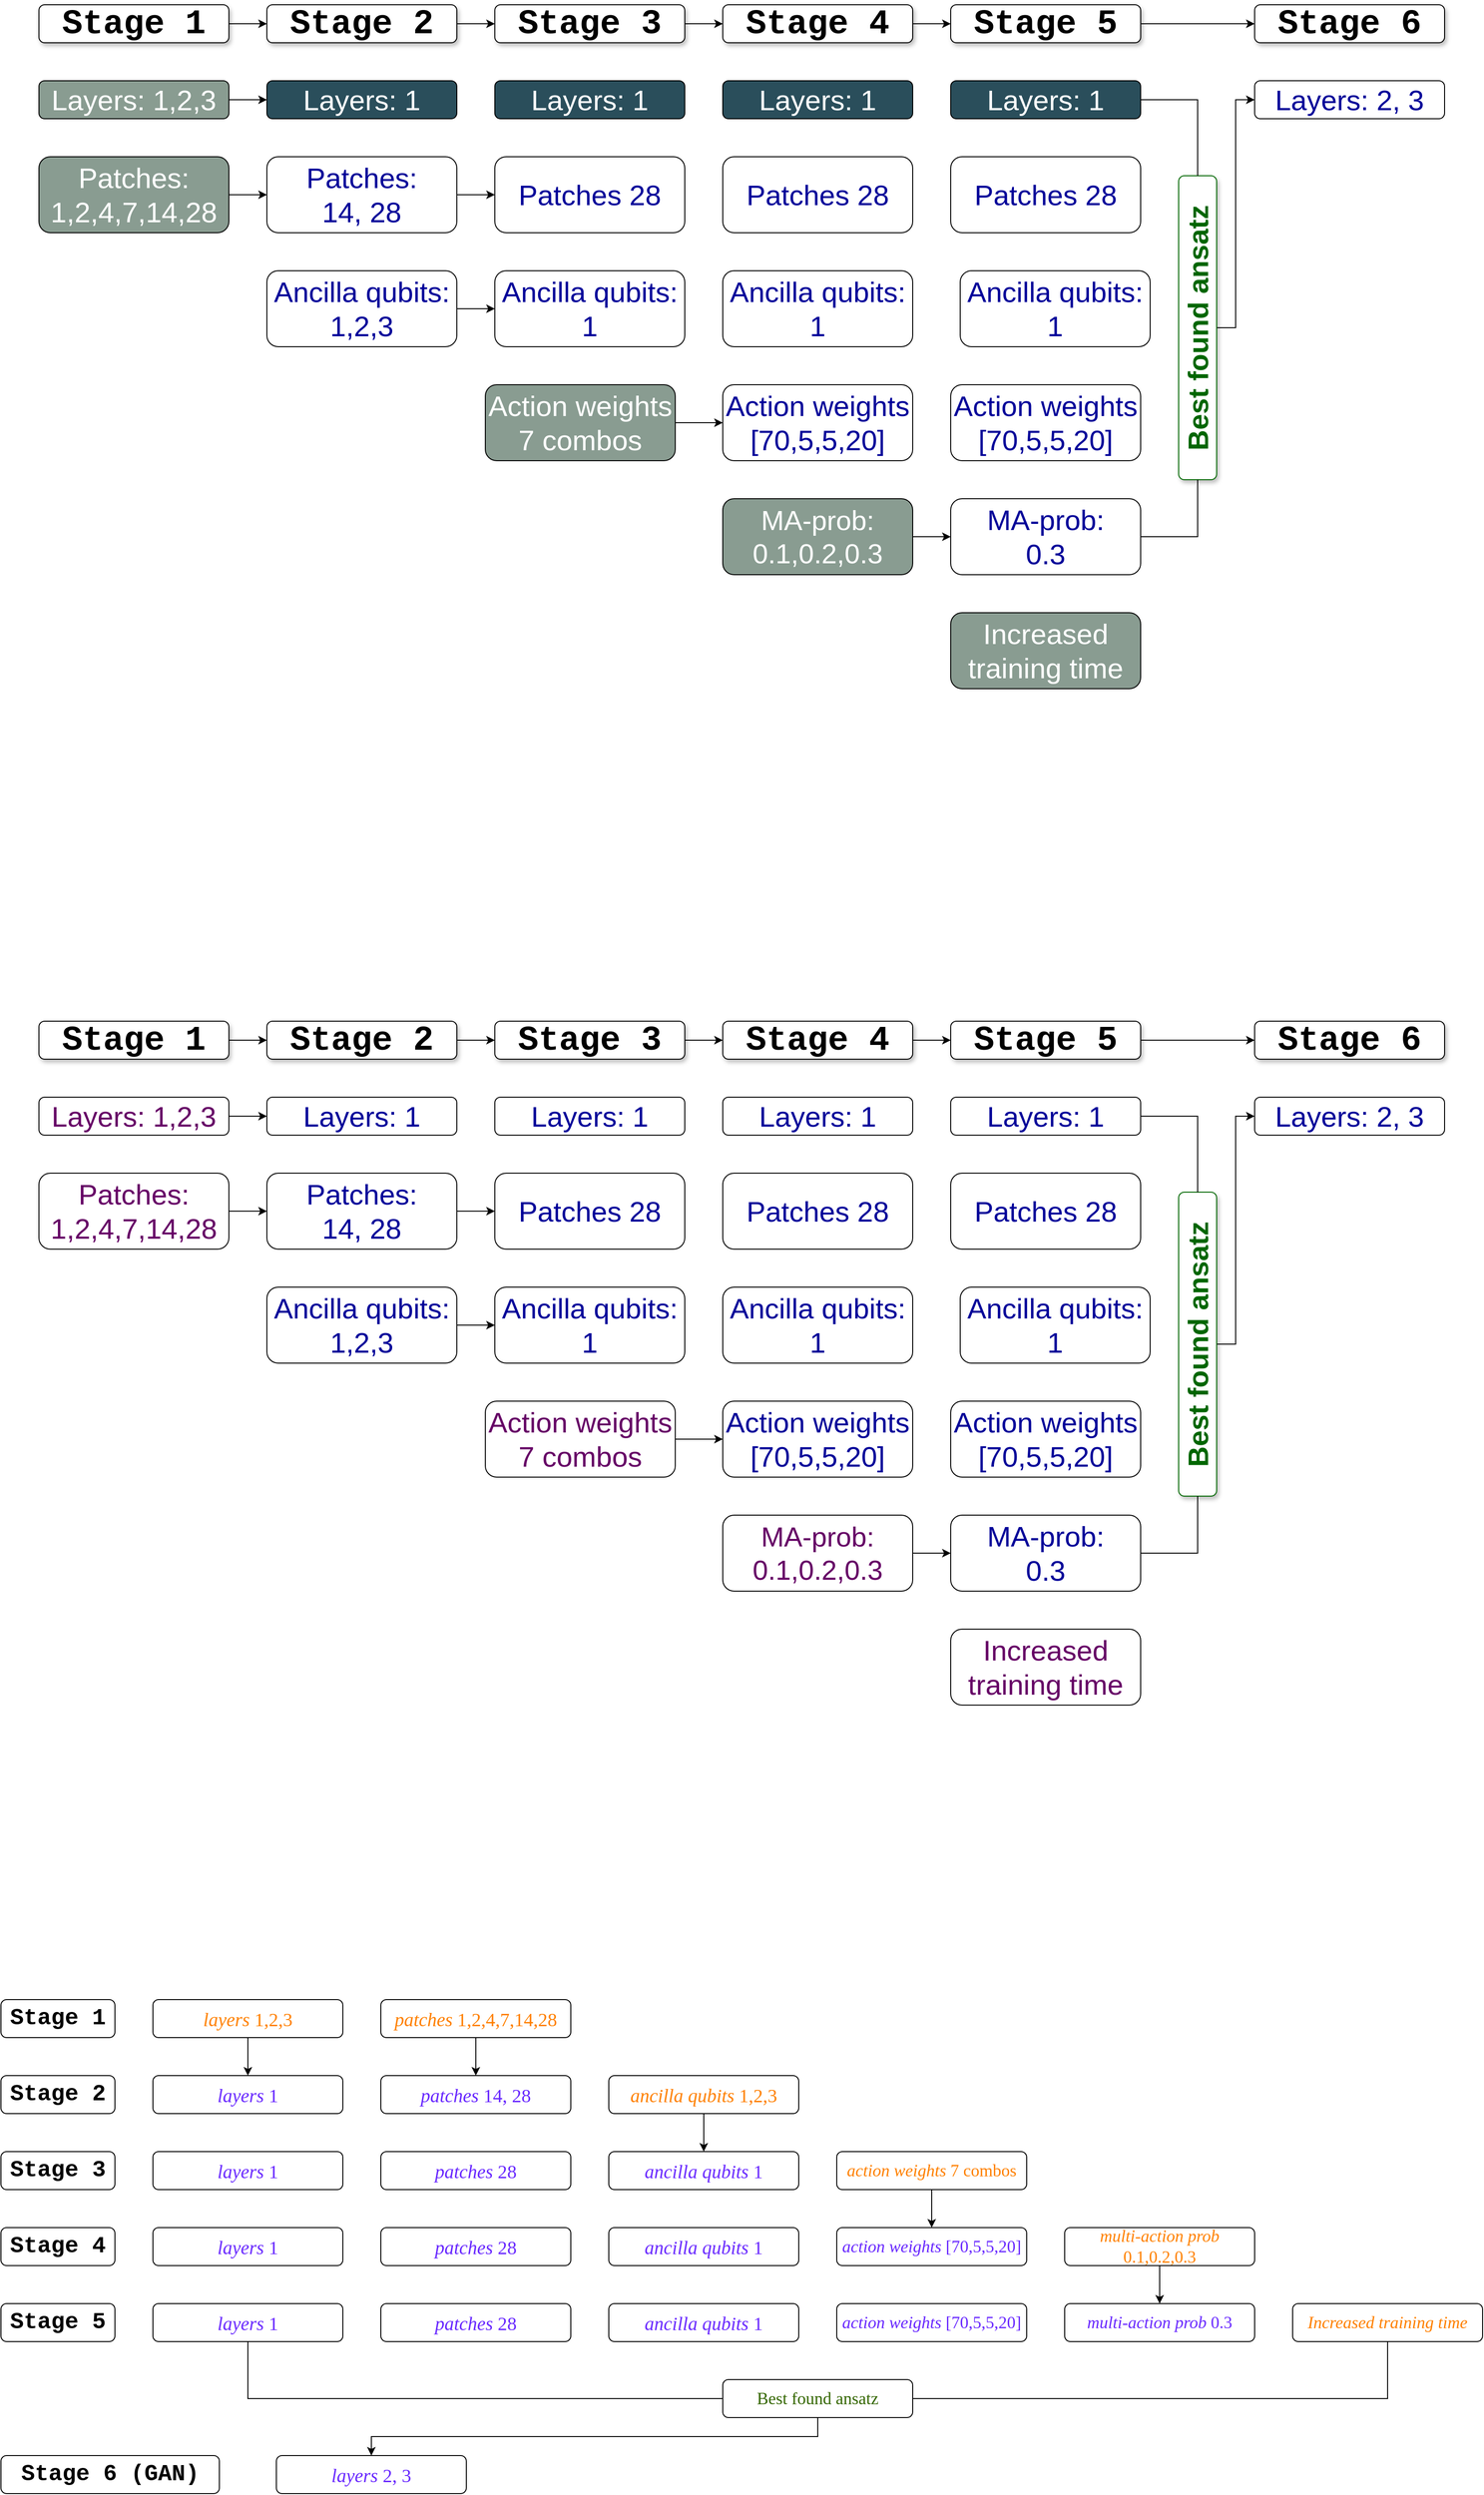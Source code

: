 <mxfile version="24.4.6" type="github">
  <diagram id="C5RBs43oDa-KdzZeNtuy" name="Page-1">
    <mxGraphModel dx="1837" dy="945" grid="1" gridSize="10" guides="1" tooltips="1" connect="1" arrows="1" fold="1" page="1" pageScale="1" pageWidth="827" pageHeight="1169" math="0" shadow="0">
      <root>
        <mxCell id="WIyWlLk6GJQsqaUBKTNV-0" />
        <mxCell id="WIyWlLk6GJQsqaUBKTNV-1" parent="WIyWlLk6GJQsqaUBKTNV-0" />
        <mxCell id="kYZKPBc_Z_518Uw8DQaM-0" style="edgeStyle=orthogonalEdgeStyle;rounded=0;orthogonalLoop=1;jettySize=auto;html=1;exitX=1;exitY=0.5;exitDx=0;exitDy=0;entryX=0;entryY=0.5;entryDx=0;entryDy=0;" edge="1" parent="WIyWlLk6GJQsqaUBKTNV-1" source="HijYN62Fm5v3ZXcLR0Zq-0" target="HijYN62Fm5v3ZXcLR0Zq-121">
          <mxGeometry relative="1" as="geometry" />
        </mxCell>
        <mxCell id="HijYN62Fm5v3ZXcLR0Zq-0" value="&lt;font face=&quot;Courier New&quot; style=&quot;font-size: 36px;&quot;&gt;&lt;b&gt;Stage 1&lt;/b&gt;&lt;/font&gt;" style="rounded=1;whiteSpace=wrap;html=1;shadow=1;strokeColor=default;" parent="WIyWlLk6GJQsqaUBKTNV-1" vertex="1">
          <mxGeometry x="50" y="1120" width="200" height="40" as="geometry" />
        </mxCell>
        <mxCell id="HijYN62Fm5v3ZXcLR0Zq-35" style="edgeStyle=orthogonalEdgeStyle;rounded=0;orthogonalLoop=1;jettySize=auto;html=1;entryX=0;entryY=0.5;entryDx=0;entryDy=0;" parent="WIyWlLk6GJQsqaUBKTNV-1" source="HijYN62Fm5v3ZXcLR0Zq-2" target="HijYN62Fm5v3ZXcLR0Zq-9" edge="1">
          <mxGeometry relative="1" as="geometry" />
        </mxCell>
        <mxCell id="HijYN62Fm5v3ZXcLR0Zq-2" value="&lt;font face=&quot;Helvetica&quot; color=&quot;#660066&quot; style=&quot;font-size: 30px;&quot;&gt;Layers: 1,2,3&lt;/font&gt;" style="rounded=1;whiteSpace=wrap;html=1;strokeColor=#000000;fillColor=none;shadow=0;" parent="WIyWlLk6GJQsqaUBKTNV-1" vertex="1">
          <mxGeometry x="50" y="1200" width="200" height="40" as="geometry" />
        </mxCell>
        <mxCell id="HijYN62Fm5v3ZXcLR0Zq-36" style="edgeStyle=orthogonalEdgeStyle;rounded=0;orthogonalLoop=1;jettySize=auto;html=1;entryX=0;entryY=0.5;entryDx=0;entryDy=0;" parent="WIyWlLk6GJQsqaUBKTNV-1" source="HijYN62Fm5v3ZXcLR0Zq-7" target="HijYN62Fm5v3ZXcLR0Zq-10" edge="1">
          <mxGeometry relative="1" as="geometry" />
        </mxCell>
        <mxCell id="HijYN62Fm5v3ZXcLR0Zq-7" value="&lt;font face=&quot;Helvetica&quot; color=&quot;#660066&quot; style=&quot;font-size: 30px;&quot;&gt;Patches: 1,2,4,7,14,28&lt;/font&gt;" style="rounded=1;whiteSpace=wrap;html=1;strokeColor=#000000;fillColor=none;shadow=0;" parent="WIyWlLk6GJQsqaUBKTNV-1" vertex="1">
          <mxGeometry x="50" y="1280" width="200" height="80" as="geometry" />
        </mxCell>
        <mxCell id="HijYN62Fm5v3ZXcLR0Zq-9" value="&lt;font face=&quot;Helvetica&quot; color=&quot;#000099&quot; style=&quot;font-size: 30px;&quot;&gt;Layers: 1&lt;/font&gt;" style="rounded=1;whiteSpace=wrap;html=1;strokeColor=#000000;fillColor=none;shadow=0;" parent="WIyWlLk6GJQsqaUBKTNV-1" vertex="1">
          <mxGeometry x="290" y="1200" width="200" height="40" as="geometry" />
        </mxCell>
        <mxCell id="HijYN62Fm5v3ZXcLR0Zq-131" style="edgeStyle=orthogonalEdgeStyle;rounded=0;orthogonalLoop=1;jettySize=auto;html=1;entryX=0;entryY=0.5;entryDx=0;entryDy=0;" parent="WIyWlLk6GJQsqaUBKTNV-1" source="HijYN62Fm5v3ZXcLR0Zq-10" target="HijYN62Fm5v3ZXcLR0Zq-128" edge="1">
          <mxGeometry relative="1" as="geometry" />
        </mxCell>
        <mxCell id="HijYN62Fm5v3ZXcLR0Zq-10" value="&lt;font face=&quot;Helvetica&quot; color=&quot;#000099&quot; style=&quot;font-size: 30px;&quot;&gt;Patches:&lt;br&gt;14, 28&lt;/font&gt;" style="rounded=1;whiteSpace=wrap;html=1;strokeColor=#000000;fillColor=none;shadow=0;" parent="WIyWlLk6GJQsqaUBKTNV-1" vertex="1">
          <mxGeometry x="290" y="1280" width="200" height="80" as="geometry" />
        </mxCell>
        <mxCell id="HijYN62Fm5v3ZXcLR0Zq-13" value="&lt;span style=&quot;color: rgb(0, 0, 153); font-size: 30px;&quot;&gt;Layers: 1&lt;/span&gt;" style="rounded=1;whiteSpace=wrap;html=1;strokeColor=#000000;fillColor=none;shadow=0;" parent="WIyWlLk6GJQsqaUBKTNV-1" vertex="1">
          <mxGeometry x="530" y="1200" width="200" height="40" as="geometry" />
        </mxCell>
        <mxCell id="HijYN62Fm5v3ZXcLR0Zq-132" value="" style="edgeStyle=orthogonalEdgeStyle;rounded=0;orthogonalLoop=1;jettySize=auto;html=1;" parent="WIyWlLk6GJQsqaUBKTNV-1" source="HijYN62Fm5v3ZXcLR0Zq-23" target="HijYN62Fm5v3ZXcLR0Zq-25" edge="1">
          <mxGeometry relative="1" as="geometry" />
        </mxCell>
        <mxCell id="HijYN62Fm5v3ZXcLR0Zq-23" value="&lt;font face=&quot;Helvetica&quot; color=&quot;#000099&quot; style=&quot;font-size: 30px;&quot;&gt;Ancilla&amp;nbsp;qubits: 1,2,3&lt;/font&gt;" style="rounded=1;whiteSpace=wrap;html=1;strokeColor=#000000;fillColor=none;shadow=0;" parent="WIyWlLk6GJQsqaUBKTNV-1" vertex="1">
          <mxGeometry x="290" y="1400" width="200" height="80" as="geometry" />
        </mxCell>
        <mxCell id="HijYN62Fm5v3ZXcLR0Zq-25" value="&lt;span style=&quot;color: rgb(0, 0, 153); font-size: 30px;&quot;&gt;Ancilla&lt;/span&gt;&lt;span style=&quot;color: rgb(0, 0, 153); font-size: 30px;&quot;&gt;&amp;nbsp;&lt;/span&gt;&lt;span style=&quot;color: rgb(0, 0, 153); font-size: 30px;&quot;&gt;qubits:&lt;br&gt;&lt;/span&gt;&lt;span style=&quot;color: rgb(0, 0, 153); font-size: 30px;&quot;&gt;1&lt;/span&gt;" style="rounded=1;whiteSpace=wrap;html=1;strokeColor=#000000;fillColor=none;shadow=0;" parent="WIyWlLk6GJQsqaUBKTNV-1" vertex="1">
          <mxGeometry x="530" y="1400" width="200" height="80" as="geometry" />
        </mxCell>
        <mxCell id="HijYN62Fm5v3ZXcLR0Zq-39" style="edgeStyle=orthogonalEdgeStyle;rounded=0;orthogonalLoop=1;jettySize=auto;html=1;exitX=1;exitY=0.5;exitDx=0;exitDy=0;entryX=0;entryY=0.5;entryDx=0;entryDy=0;" parent="WIyWlLk6GJQsqaUBKTNV-1" source="HijYN62Fm5v3ZXcLR0Zq-28" target="HijYN62Fm5v3ZXcLR0Zq-29" edge="1">
          <mxGeometry relative="1" as="geometry" />
        </mxCell>
        <mxCell id="HijYN62Fm5v3ZXcLR0Zq-28" value="&lt;font color=&quot;#660066&quot; style=&quot;font-size: 30px;&quot;&gt;Action weights 7 combos&lt;/font&gt;" style="rounded=1;whiteSpace=wrap;html=1;strokeColor=#000000;fillColor=none;shadow=0;" parent="WIyWlLk6GJQsqaUBKTNV-1" vertex="1">
          <mxGeometry x="520" y="1520" width="200" height="80" as="geometry" />
        </mxCell>
        <mxCell id="HijYN62Fm5v3ZXcLR0Zq-29" value="&lt;font color=&quot;#000099&quot; style=&quot;font-size: 30px;&quot;&gt;Action weights [70,5,5,20&lt;span style=&quot;background-color: initial;&quot;&gt;]&lt;/span&gt;&lt;/font&gt;" style="rounded=1;whiteSpace=wrap;html=1;strokeColor=#000000;fillColor=none;shadow=0;" parent="WIyWlLk6GJQsqaUBKTNV-1" vertex="1">
          <mxGeometry x="770" y="1520" width="200" height="80" as="geometry" />
        </mxCell>
        <mxCell id="HijYN62Fm5v3ZXcLR0Zq-137" style="edgeStyle=orthogonalEdgeStyle;rounded=0;orthogonalLoop=1;jettySize=auto;html=1;entryX=0;entryY=0.5;entryDx=0;entryDy=0;" parent="WIyWlLk6GJQsqaUBKTNV-1" source="HijYN62Fm5v3ZXcLR0Zq-31" target="HijYN62Fm5v3ZXcLR0Zq-33" edge="1">
          <mxGeometry relative="1" as="geometry" />
        </mxCell>
        <mxCell id="HijYN62Fm5v3ZXcLR0Zq-31" value="&lt;font face=&quot;Helvetica&quot; color=&quot;#660066&quot; style=&quot;font-size: 29px;&quot;&gt;MA-prob:&lt;/font&gt;&lt;div&gt;&lt;font color=&quot;#660066&quot; style=&quot;font-size: 29px;&quot;&gt;0.1,0.2,0.3&lt;/font&gt;&lt;/div&gt;" style="rounded=1;whiteSpace=wrap;html=1;strokeColor=#000000;fillColor=none;shadow=0;" parent="WIyWlLk6GJQsqaUBKTNV-1" vertex="1">
          <mxGeometry x="770" y="1640" width="200" height="80" as="geometry" />
        </mxCell>
        <mxCell id="HijYN62Fm5v3ZXcLR0Zq-33" value="&lt;font color=&quot;#000099&quot;&gt;&lt;span style=&quot;font-size: 30px;&quot;&gt;MA-prob:&lt;br&gt;0.3&lt;/span&gt;&lt;/font&gt;" style="rounded=1;whiteSpace=wrap;html=1;strokeColor=#000000;fillColor=none;shadow=0;" parent="WIyWlLk6GJQsqaUBKTNV-1" vertex="1">
          <mxGeometry x="1010" y="1640" width="200" height="80" as="geometry" />
        </mxCell>
        <mxCell id="HijYN62Fm5v3ZXcLR0Zq-34" value="&lt;font face=&quot;Helvetica&quot; color=&quot;#660066&quot; style=&quot;font-size: 30px;&quot;&gt;Increased training time&lt;/font&gt;" style="rounded=1;whiteSpace=wrap;html=1;strokeColor=#000000;fillColor=none;shadow=0;" parent="WIyWlLk6GJQsqaUBKTNV-1" vertex="1">
          <mxGeometry x="1010" y="1760" width="200" height="80" as="geometry" />
        </mxCell>
        <mxCell id="HijYN62Fm5v3ZXcLR0Zq-47" style="edgeStyle=orthogonalEdgeStyle;rounded=0;orthogonalLoop=1;jettySize=auto;html=1;entryX=0;entryY=0.5;entryDx=0;entryDy=0;" parent="WIyWlLk6GJQsqaUBKTNV-1" source="HijYN62Fm5v3ZXcLR0Zq-42" target="HijYN62Fm5v3ZXcLR0Zq-48" edge="1">
          <mxGeometry relative="1" as="geometry">
            <mxPoint x="1350" y="1310" as="targetPoint" />
          </mxGeometry>
        </mxCell>
        <mxCell id="HijYN62Fm5v3ZXcLR0Zq-42" value="&lt;font face=&quot;Helvetica&quot; color=&quot;#006600&quot; style=&quot;font-size: 30px;&quot;&gt;&lt;b style=&quot;&quot;&gt;Best found ansatz&lt;/b&gt;&lt;/font&gt;" style="rounded=1;whiteSpace=wrap;html=1;rotation=-90;shadow=1;strokeColor=#006600;" parent="WIyWlLk6GJQsqaUBKTNV-1" vertex="1">
          <mxGeometry x="1110" y="1440" width="320" height="40" as="geometry" />
        </mxCell>
        <mxCell id="HijYN62Fm5v3ZXcLR0Zq-45" value="" style="endArrow=none;html=1;rounded=0;exitX=1;exitY=0.5;exitDx=0;exitDy=0;entryX=1;entryY=0.5;entryDx=0;entryDy=0;" parent="WIyWlLk6GJQsqaUBKTNV-1" target="HijYN62Fm5v3ZXcLR0Zq-42" edge="1">
          <mxGeometry width="50" height="50" relative="1" as="geometry">
            <mxPoint x="1210" y="1220" as="sourcePoint" />
            <mxPoint x="1430" y="1350" as="targetPoint" />
            <Array as="points">
              <mxPoint x="1270" y="1220" />
            </Array>
          </mxGeometry>
        </mxCell>
        <mxCell id="HijYN62Fm5v3ZXcLR0Zq-46" value="" style="endArrow=none;html=1;rounded=0;exitX=1;exitY=0.5;exitDx=0;exitDy=0;entryX=0;entryY=0.5;entryDx=0;entryDy=0;" parent="WIyWlLk6GJQsqaUBKTNV-1" source="HijYN62Fm5v3ZXcLR0Zq-33" target="HijYN62Fm5v3ZXcLR0Zq-42" edge="1">
          <mxGeometry width="50" height="50" relative="1" as="geometry">
            <mxPoint x="1380" y="1440" as="sourcePoint" />
            <mxPoint x="1430" y="1390" as="targetPoint" />
            <Array as="points">
              <mxPoint x="1270" y="1680" />
            </Array>
          </mxGeometry>
        </mxCell>
        <mxCell id="HijYN62Fm5v3ZXcLR0Zq-48" value="&lt;span style=&quot;color: rgb(0, 0, 153); font-size: 30px;&quot;&gt;Layers: 2, 3&lt;/span&gt;" style="rounded=1;whiteSpace=wrap;html=1;strokeColor=#000000;fillColor=none;" parent="WIyWlLk6GJQsqaUBKTNV-1" vertex="1">
          <mxGeometry x="1330" y="1200" width="200" height="40" as="geometry" />
        </mxCell>
        <mxCell id="HijYN62Fm5v3ZXcLR0Zq-49" value="&lt;font style=&quot;font-size: 24px;&quot; face=&quot;Courier New&quot;&gt;&lt;b&gt;Stage 1&lt;/b&gt;&lt;/font&gt;" style="rounded=1;whiteSpace=wrap;html=1;" parent="WIyWlLk6GJQsqaUBKTNV-1" vertex="1">
          <mxGeometry x="10" y="2150" width="120" height="40" as="geometry" />
        </mxCell>
        <mxCell id="HijYN62Fm5v3ZXcLR0Zq-111" style="edgeStyle=orthogonalEdgeStyle;rounded=0;orthogonalLoop=1;jettySize=auto;html=1;exitX=0.5;exitY=1;exitDx=0;exitDy=0;entryX=0.5;entryY=0;entryDx=0;entryDy=0;" parent="WIyWlLk6GJQsqaUBKTNV-1" source="HijYN62Fm5v3ZXcLR0Zq-52" target="HijYN62Fm5v3ZXcLR0Zq-91" edge="1">
          <mxGeometry relative="1" as="geometry" />
        </mxCell>
        <mxCell id="HijYN62Fm5v3ZXcLR0Zq-52" value="&lt;font face=&quot;Georgia&quot; color=&quot;#ff8000&quot; style=&quot;font-size: 20px;&quot;&gt;&lt;i style=&quot;&quot;&gt;layers&lt;/i&gt; 1,2,3&lt;/font&gt;" style="rounded=1;whiteSpace=wrap;html=1;strokeColor=#000000;fillColor=none;" parent="WIyWlLk6GJQsqaUBKTNV-1" vertex="1">
          <mxGeometry x="170" y="2150" width="200" height="40" as="geometry" />
        </mxCell>
        <mxCell id="HijYN62Fm5v3ZXcLR0Zq-112" style="edgeStyle=orthogonalEdgeStyle;rounded=0;orthogonalLoop=1;jettySize=auto;html=1;exitX=0.5;exitY=1;exitDx=0;exitDy=0;entryX=0.5;entryY=0;entryDx=0;entryDy=0;" parent="WIyWlLk6GJQsqaUBKTNV-1" source="HijYN62Fm5v3ZXcLR0Zq-54" target="HijYN62Fm5v3ZXcLR0Zq-92" edge="1">
          <mxGeometry relative="1" as="geometry" />
        </mxCell>
        <mxCell id="HijYN62Fm5v3ZXcLR0Zq-54" value="&lt;font face=&quot;Georgia&quot; color=&quot;#ff8000&quot;&gt;&lt;span style=&quot;font-size: 20px;&quot;&gt;&lt;i&gt;patches &lt;/i&gt;1,2,4,7,14,28&lt;/span&gt;&lt;/font&gt;" style="rounded=1;whiteSpace=wrap;html=1;strokeColor=#000000;fillColor=none;" parent="WIyWlLk6GJQsqaUBKTNV-1" vertex="1">
          <mxGeometry x="410" y="2150" width="200" height="40" as="geometry" />
        </mxCell>
        <mxCell id="HijYN62Fm5v3ZXcLR0Zq-86" value="&lt;font style=&quot;font-size: 24px;&quot; face=&quot;Courier New&quot;&gt;&lt;b&gt;Stage 2&lt;/b&gt;&lt;/font&gt;" style="rounded=1;whiteSpace=wrap;html=1;" parent="WIyWlLk6GJQsqaUBKTNV-1" vertex="1">
          <mxGeometry x="10" y="2230" width="120" height="40" as="geometry" />
        </mxCell>
        <mxCell id="HijYN62Fm5v3ZXcLR0Zq-87" value="&lt;font style=&quot;font-size: 24px;&quot; face=&quot;Courier New&quot;&gt;&lt;b&gt;Stage 3&lt;/b&gt;&lt;/font&gt;" style="rounded=1;whiteSpace=wrap;html=1;" parent="WIyWlLk6GJQsqaUBKTNV-1" vertex="1">
          <mxGeometry x="10" y="2310" width="120" height="40" as="geometry" />
        </mxCell>
        <mxCell id="HijYN62Fm5v3ZXcLR0Zq-88" value="&lt;font style=&quot;font-size: 24px;&quot; face=&quot;Courier New&quot;&gt;&lt;b&gt;Stage 4&lt;/b&gt;&lt;/font&gt;" style="rounded=1;whiteSpace=wrap;html=1;" parent="WIyWlLk6GJQsqaUBKTNV-1" vertex="1">
          <mxGeometry x="10" y="2390" width="120" height="40" as="geometry" />
        </mxCell>
        <mxCell id="HijYN62Fm5v3ZXcLR0Zq-89" value="&lt;font style=&quot;font-size: 24px;&quot; face=&quot;Courier New&quot;&gt;&lt;b&gt;Stage 5&lt;/b&gt;&lt;/font&gt;" style="rounded=1;whiteSpace=wrap;html=1;" parent="WIyWlLk6GJQsqaUBKTNV-1" vertex="1">
          <mxGeometry x="10" y="2470" width="120" height="40" as="geometry" />
        </mxCell>
        <mxCell id="HijYN62Fm5v3ZXcLR0Zq-91" value="&lt;font color=&quot;#6929ff&quot; face=&quot;Georgia&quot; style=&quot;font-size: 20px;&quot;&gt;&lt;i style=&quot;&quot;&gt;layers&lt;/i&gt; 1&lt;/font&gt;" style="rounded=1;whiteSpace=wrap;html=1;strokeColor=#000000;fillColor=none;" parent="WIyWlLk6GJQsqaUBKTNV-1" vertex="1">
          <mxGeometry x="170" y="2230" width="200" height="40" as="geometry" />
        </mxCell>
        <mxCell id="HijYN62Fm5v3ZXcLR0Zq-92" value="&lt;i style=&quot;color: rgb(105, 41, 255); font-family: Georgia; font-size: 20px;&quot;&gt;patches&lt;/i&gt;&lt;span style=&quot;color: rgb(105, 41, 255); font-family: Georgia; font-size: 20px;&quot;&gt;&amp;nbsp;14, 28&lt;/span&gt;" style="rounded=1;whiteSpace=wrap;html=1;strokeColor=#000000;fillColor=none;" parent="WIyWlLk6GJQsqaUBKTNV-1" vertex="1">
          <mxGeometry x="410" y="2230" width="200" height="40" as="geometry" />
        </mxCell>
        <mxCell id="HijYN62Fm5v3ZXcLR0Zq-113" style="edgeStyle=orthogonalEdgeStyle;rounded=0;orthogonalLoop=1;jettySize=auto;html=1;exitX=0.5;exitY=1;exitDx=0;exitDy=0;entryX=0.5;entryY=0;entryDx=0;entryDy=0;" parent="WIyWlLk6GJQsqaUBKTNV-1" source="HijYN62Fm5v3ZXcLR0Zq-93" target="HijYN62Fm5v3ZXcLR0Zq-96" edge="1">
          <mxGeometry relative="1" as="geometry" />
        </mxCell>
        <mxCell id="HijYN62Fm5v3ZXcLR0Zq-93" value="&lt;font face=&quot;Georgia&quot; color=&quot;#ff8000&quot; style=&quot;font-size: 20px;&quot;&gt;&lt;i style=&quot;&quot;&gt;ancilla&lt;/i&gt;&amp;nbsp;&lt;i&gt;qubits&lt;/i&gt; 1,2,3&lt;/font&gt;" style="rounded=1;whiteSpace=wrap;html=1;strokeColor=#000000;fillColor=none;" parent="WIyWlLk6GJQsqaUBKTNV-1" vertex="1">
          <mxGeometry x="650" y="2230" width="200" height="40" as="geometry" />
        </mxCell>
        <mxCell id="HijYN62Fm5v3ZXcLR0Zq-94" value="&lt;font color=&quot;#6929ff&quot; face=&quot;Georgia&quot; style=&quot;font-size: 20px;&quot;&gt;&lt;i style=&quot;&quot;&gt;layers&lt;/i&gt; 1&lt;/font&gt;" style="rounded=1;whiteSpace=wrap;html=1;strokeColor=#000000;fillColor=none;" parent="WIyWlLk6GJQsqaUBKTNV-1" vertex="1">
          <mxGeometry x="170" y="2310" width="200" height="40" as="geometry" />
        </mxCell>
        <mxCell id="HijYN62Fm5v3ZXcLR0Zq-95" value="&lt;i style=&quot;color: rgb(105, 41, 255); font-family: Georgia; font-size: 20px;&quot;&gt;patches&lt;/i&gt;&lt;span style=&quot;color: rgb(105, 41, 255); font-family: Georgia; font-size: 20px;&quot;&gt;&amp;nbsp;28&lt;/span&gt;" style="rounded=1;whiteSpace=wrap;html=1;strokeColor=#000000;fillColor=none;" parent="WIyWlLk6GJQsqaUBKTNV-1" vertex="1">
          <mxGeometry x="410" y="2310" width="200" height="40" as="geometry" />
        </mxCell>
        <mxCell id="HijYN62Fm5v3ZXcLR0Zq-96" value="&lt;font color=&quot;#6929ff&quot; face=&quot;Georgia&quot; style=&quot;font-size: 20px;&quot;&gt;&lt;i style=&quot;&quot;&gt;ancilla qubits&lt;/i&gt; 1&lt;/font&gt;" style="rounded=1;whiteSpace=wrap;html=1;strokeColor=#000000;fillColor=none;" parent="WIyWlLk6GJQsqaUBKTNV-1" vertex="1">
          <mxGeometry x="650" y="2310" width="200" height="40" as="geometry" />
        </mxCell>
        <mxCell id="HijYN62Fm5v3ZXcLR0Zq-114" style="edgeStyle=orthogonalEdgeStyle;rounded=0;orthogonalLoop=1;jettySize=auto;html=1;exitX=0.5;exitY=1;exitDx=0;exitDy=0;entryX=0.5;entryY=0;entryDx=0;entryDy=0;" parent="WIyWlLk6GJQsqaUBKTNV-1" source="HijYN62Fm5v3ZXcLR0Zq-97" target="HijYN62Fm5v3ZXcLR0Zq-101" edge="1">
          <mxGeometry relative="1" as="geometry" />
        </mxCell>
        <mxCell id="HijYN62Fm5v3ZXcLR0Zq-97" value="&lt;font face=&quot;Georgia&quot; color=&quot;#ff8000&quot; style=&quot;font-size: 18px;&quot;&gt;&lt;i style=&quot;&quot;&gt;action weights &lt;/i&gt;7 combos&lt;/font&gt;" style="rounded=1;whiteSpace=wrap;html=1;strokeColor=#000000;fillColor=none;" parent="WIyWlLk6GJQsqaUBKTNV-1" vertex="1">
          <mxGeometry x="890" y="2310" width="200" height="40" as="geometry" />
        </mxCell>
        <mxCell id="HijYN62Fm5v3ZXcLR0Zq-98" value="&lt;font color=&quot;#6929ff&quot; face=&quot;Georgia&quot; style=&quot;font-size: 20px;&quot;&gt;&lt;i style=&quot;&quot;&gt;layers&lt;/i&gt; 1&lt;/font&gt;" style="rounded=1;whiteSpace=wrap;html=1;strokeColor=#000000;fillColor=none;" parent="WIyWlLk6GJQsqaUBKTNV-1" vertex="1">
          <mxGeometry x="170" y="2390" width="200" height="40" as="geometry" />
        </mxCell>
        <mxCell id="HijYN62Fm5v3ZXcLR0Zq-99" value="&lt;i style=&quot;color: rgb(105, 41, 255); font-family: Georgia; font-size: 20px;&quot;&gt;patches&lt;/i&gt;&lt;span style=&quot;color: rgb(105, 41, 255); font-family: Georgia; font-size: 20px;&quot;&gt;&amp;nbsp;28&lt;/span&gt;" style="rounded=1;whiteSpace=wrap;html=1;strokeColor=#000000;fillColor=none;" parent="WIyWlLk6GJQsqaUBKTNV-1" vertex="1">
          <mxGeometry x="410" y="2390" width="200" height="40" as="geometry" />
        </mxCell>
        <mxCell id="HijYN62Fm5v3ZXcLR0Zq-100" value="&lt;font color=&quot;#6929ff&quot; face=&quot;Georgia&quot; style=&quot;font-size: 20px;&quot;&gt;&lt;i style=&quot;&quot;&gt;ancilla qubits&lt;/i&gt; 1&lt;/font&gt;" style="rounded=1;whiteSpace=wrap;html=1;strokeColor=#000000;fillColor=none;" parent="WIyWlLk6GJQsqaUBKTNV-1" vertex="1">
          <mxGeometry x="650" y="2390" width="200" height="40" as="geometry" />
        </mxCell>
        <mxCell id="HijYN62Fm5v3ZXcLR0Zq-101" value="&lt;font style=&quot;font-size: 18px;&quot;&gt;&lt;font face=&quot;Georgia&quot; color=&quot;#6929ff&quot;&gt;&lt;i style=&quot;&quot;&gt;action weights &lt;/i&gt;[70,5,5,20&lt;/font&gt;&lt;span style=&quot;color: rgb(105, 41, 255); font-family: Georgia; background-color: initial;&quot;&gt;]&lt;/span&gt;&lt;/font&gt;" style="rounded=1;whiteSpace=wrap;html=1;strokeColor=#000000;fillColor=none;" parent="WIyWlLk6GJQsqaUBKTNV-1" vertex="1">
          <mxGeometry x="890" y="2390" width="200" height="40" as="geometry" />
        </mxCell>
        <mxCell id="HijYN62Fm5v3ZXcLR0Zq-115" style="edgeStyle=orthogonalEdgeStyle;rounded=0;orthogonalLoop=1;jettySize=auto;html=1;exitX=0.5;exitY=1;exitDx=0;exitDy=0;entryX=0.5;entryY=0;entryDx=0;entryDy=0;" parent="WIyWlLk6GJQsqaUBKTNV-1" source="HijYN62Fm5v3ZXcLR0Zq-102" target="HijYN62Fm5v3ZXcLR0Zq-107" edge="1">
          <mxGeometry relative="1" as="geometry" />
        </mxCell>
        <mxCell id="HijYN62Fm5v3ZXcLR0Zq-102" value="&lt;font face=&quot;Georgia&quot; color=&quot;#ff8000&quot;&gt;&lt;span style=&quot;font-size: 18px;&quot;&gt;&lt;i&gt;multi-action prob &lt;/i&gt;0.1,0.2,0.3&lt;/span&gt;&lt;/font&gt;" style="rounded=1;whiteSpace=wrap;html=1;strokeColor=#000000;fillColor=none;" parent="WIyWlLk6GJQsqaUBKTNV-1" vertex="1">
          <mxGeometry x="1130" y="2390" width="200" height="40" as="geometry" />
        </mxCell>
        <mxCell id="HijYN62Fm5v3ZXcLR0Zq-103" value="&lt;font color=&quot;#6929ff&quot; face=&quot;Georgia&quot; style=&quot;font-size: 20px;&quot;&gt;&lt;i style=&quot;&quot;&gt;layers&lt;/i&gt; 1&lt;/font&gt;" style="rounded=1;whiteSpace=wrap;html=1;strokeColor=#000000;fillColor=none;" parent="WIyWlLk6GJQsqaUBKTNV-1" vertex="1">
          <mxGeometry x="170" y="2470" width="200" height="40" as="geometry" />
        </mxCell>
        <mxCell id="HijYN62Fm5v3ZXcLR0Zq-104" value="&lt;i style=&quot;color: rgb(105, 41, 255); font-family: Georgia; font-size: 20px;&quot;&gt;patches&lt;/i&gt;&lt;span style=&quot;color: rgb(105, 41, 255); font-family: Georgia; font-size: 20px;&quot;&gt;&amp;nbsp;28&lt;/span&gt;" style="rounded=1;whiteSpace=wrap;html=1;strokeColor=#000000;fillColor=none;" parent="WIyWlLk6GJQsqaUBKTNV-1" vertex="1">
          <mxGeometry x="410" y="2470" width="200" height="40" as="geometry" />
        </mxCell>
        <mxCell id="HijYN62Fm5v3ZXcLR0Zq-105" value="&lt;font color=&quot;#6929ff&quot; face=&quot;Georgia&quot; style=&quot;font-size: 20px;&quot;&gt;&lt;i style=&quot;&quot;&gt;ancilla qubits&lt;/i&gt; 1&lt;/font&gt;" style="rounded=1;whiteSpace=wrap;html=1;strokeColor=#000000;fillColor=none;" parent="WIyWlLk6GJQsqaUBKTNV-1" vertex="1">
          <mxGeometry x="650" y="2470" width="200" height="40" as="geometry" />
        </mxCell>
        <mxCell id="HijYN62Fm5v3ZXcLR0Zq-106" value="&lt;font style=&quot;font-size: 18px;&quot;&gt;&lt;font face=&quot;Georgia&quot; color=&quot;#6929ff&quot;&gt;&lt;i style=&quot;&quot;&gt;action weights &lt;/i&gt;[70,5,5,20&lt;/font&gt;&lt;span style=&quot;color: rgb(105, 41, 255); font-family: Georgia; background-color: initial;&quot;&gt;]&lt;/span&gt;&lt;/font&gt;" style="rounded=1;whiteSpace=wrap;html=1;strokeColor=#000000;fillColor=none;" parent="WIyWlLk6GJQsqaUBKTNV-1" vertex="1">
          <mxGeometry x="890" y="2470" width="200" height="40" as="geometry" />
        </mxCell>
        <mxCell id="HijYN62Fm5v3ZXcLR0Zq-107" value="&lt;font face=&quot;Georgia&quot; color=&quot;#6929ff&quot;&gt;&lt;span style=&quot;font-size: 18px;&quot;&gt;&lt;i&gt;multi-action prob &lt;/i&gt;0.3&lt;/span&gt;&lt;/font&gt;" style="rounded=1;whiteSpace=wrap;html=1;strokeColor=#000000;fillColor=none;" parent="WIyWlLk6GJQsqaUBKTNV-1" vertex="1">
          <mxGeometry x="1130" y="2470" width="200" height="40" as="geometry" />
        </mxCell>
        <mxCell id="HijYN62Fm5v3ZXcLR0Zq-108" value="&lt;font face=&quot;Georgia&quot; color=&quot;#ff8000&quot;&gt;&lt;span style=&quot;font-size: 18px;&quot;&gt;&lt;i&gt;Increased training time&lt;/i&gt;&lt;/span&gt;&lt;/font&gt;" style="rounded=1;whiteSpace=wrap;html=1;strokeColor=#000000;fillColor=none;" parent="WIyWlLk6GJQsqaUBKTNV-1" vertex="1">
          <mxGeometry x="1370" y="2470" width="200" height="40" as="geometry" />
        </mxCell>
        <mxCell id="HijYN62Fm5v3ZXcLR0Zq-119" style="edgeStyle=orthogonalEdgeStyle;rounded=0;orthogonalLoop=1;jettySize=auto;html=1;exitX=0.5;exitY=1;exitDx=0;exitDy=0;entryX=0.5;entryY=0;entryDx=0;entryDy=0;" parent="WIyWlLk6GJQsqaUBKTNV-1" source="HijYN62Fm5v3ZXcLR0Zq-109" target="HijYN62Fm5v3ZXcLR0Zq-110" edge="1">
          <mxGeometry relative="1" as="geometry" />
        </mxCell>
        <mxCell id="HijYN62Fm5v3ZXcLR0Zq-109" value="&lt;font color=&quot;#336600&quot; style=&quot;font-size: 18px;&quot; face=&quot;Georgia&quot;&gt;Best found ansatz&lt;/font&gt;" style="rounded=1;whiteSpace=wrap;html=1;rotation=0;" parent="WIyWlLk6GJQsqaUBKTNV-1" vertex="1">
          <mxGeometry x="770" y="2550" width="200" height="40" as="geometry" />
        </mxCell>
        <mxCell id="HijYN62Fm5v3ZXcLR0Zq-110" value="&lt;font color=&quot;#6929ff&quot; face=&quot;Georgia&quot; style=&quot;font-size: 20px;&quot;&gt;&lt;i style=&quot;&quot;&gt;layers&lt;/i&gt;&amp;nbsp;2, 3&lt;/font&gt;" style="rounded=1;whiteSpace=wrap;html=1;strokeColor=#000000;fillColor=none;" parent="WIyWlLk6GJQsqaUBKTNV-1" vertex="1">
          <mxGeometry x="300" y="2630" width="200" height="40" as="geometry" />
        </mxCell>
        <mxCell id="HijYN62Fm5v3ZXcLR0Zq-116" value="" style="endArrow=none;html=1;rounded=0;exitX=0.5;exitY=1;exitDx=0;exitDy=0;entryX=0;entryY=0.5;entryDx=0;entryDy=0;" parent="WIyWlLk6GJQsqaUBKTNV-1" source="HijYN62Fm5v3ZXcLR0Zq-103" target="HijYN62Fm5v3ZXcLR0Zq-109" edge="1">
          <mxGeometry width="50" height="50" relative="1" as="geometry">
            <mxPoint x="940" y="2480" as="sourcePoint" />
            <mxPoint x="990" y="2430" as="targetPoint" />
            <Array as="points">
              <mxPoint x="270" y="2570" />
            </Array>
          </mxGeometry>
        </mxCell>
        <mxCell id="HijYN62Fm5v3ZXcLR0Zq-118" value="" style="endArrow=none;html=1;rounded=0;exitX=1;exitY=0.5;exitDx=0;exitDy=0;entryX=0.5;entryY=1;entryDx=0;entryDy=0;" parent="WIyWlLk6GJQsqaUBKTNV-1" source="HijYN62Fm5v3ZXcLR0Zq-109" target="HijYN62Fm5v3ZXcLR0Zq-108" edge="1">
          <mxGeometry width="50" height="50" relative="1" as="geometry">
            <mxPoint x="940" y="2480" as="sourcePoint" />
            <mxPoint x="990" y="2430" as="targetPoint" />
            <Array as="points">
              <mxPoint x="1470" y="2570" />
            </Array>
          </mxGeometry>
        </mxCell>
        <mxCell id="HijYN62Fm5v3ZXcLR0Zq-120" value="&lt;font face=&quot;Courier New&quot; style=&quot;font-size: 24px;&quot;&gt;&lt;b&gt;Stage 6 (GAN)&lt;/b&gt;&lt;/font&gt;" style="rounded=1;whiteSpace=wrap;html=1;" parent="WIyWlLk6GJQsqaUBKTNV-1" vertex="1">
          <mxGeometry x="10" y="2630" width="230" height="40" as="geometry" />
        </mxCell>
        <mxCell id="kYZKPBc_Z_518Uw8DQaM-1" style="edgeStyle=orthogonalEdgeStyle;rounded=0;orthogonalLoop=1;jettySize=auto;html=1;exitX=1;exitY=0.5;exitDx=0;exitDy=0;entryX=0;entryY=0.5;entryDx=0;entryDy=0;" edge="1" parent="WIyWlLk6GJQsqaUBKTNV-1" source="HijYN62Fm5v3ZXcLR0Zq-121" target="HijYN62Fm5v3ZXcLR0Zq-122">
          <mxGeometry relative="1" as="geometry" />
        </mxCell>
        <mxCell id="HijYN62Fm5v3ZXcLR0Zq-121" value="&lt;font style=&quot;font-size: 36px;&quot; face=&quot;Courier New&quot;&gt;&lt;b style=&quot;&quot;&gt;Stage 2&lt;/b&gt;&lt;/font&gt;" style="rounded=1;whiteSpace=wrap;html=1;shadow=1;strokeColor=default;" parent="WIyWlLk6GJQsqaUBKTNV-1" vertex="1">
          <mxGeometry x="290" y="1120" width="200" height="40" as="geometry" />
        </mxCell>
        <mxCell id="kYZKPBc_Z_518Uw8DQaM-2" style="edgeStyle=orthogonalEdgeStyle;rounded=0;orthogonalLoop=1;jettySize=auto;html=1;exitX=1;exitY=0.5;exitDx=0;exitDy=0;" edge="1" parent="WIyWlLk6GJQsqaUBKTNV-1" source="HijYN62Fm5v3ZXcLR0Zq-122" target="HijYN62Fm5v3ZXcLR0Zq-123">
          <mxGeometry relative="1" as="geometry" />
        </mxCell>
        <mxCell id="HijYN62Fm5v3ZXcLR0Zq-122" value="&lt;font style=&quot;font-size: 36px;&quot; face=&quot;Courier New&quot;&gt;&lt;b style=&quot;&quot;&gt;Stage 3&lt;/b&gt;&lt;/font&gt;" style="rounded=1;whiteSpace=wrap;html=1;shadow=1;strokeColor=default;" parent="WIyWlLk6GJQsqaUBKTNV-1" vertex="1">
          <mxGeometry x="530" y="1120" width="200" height="40" as="geometry" />
        </mxCell>
        <mxCell id="kYZKPBc_Z_518Uw8DQaM-3" style="edgeStyle=orthogonalEdgeStyle;rounded=0;orthogonalLoop=1;jettySize=auto;html=1;exitX=1;exitY=0.5;exitDx=0;exitDy=0;entryX=0;entryY=0.5;entryDx=0;entryDy=0;" edge="1" parent="WIyWlLk6GJQsqaUBKTNV-1" source="HijYN62Fm5v3ZXcLR0Zq-123" target="HijYN62Fm5v3ZXcLR0Zq-124">
          <mxGeometry relative="1" as="geometry" />
        </mxCell>
        <mxCell id="HijYN62Fm5v3ZXcLR0Zq-123" value="&lt;font style=&quot;font-size: 36px;&quot; face=&quot;Courier New&quot;&gt;&lt;b style=&quot;&quot;&gt;Stage 4&lt;/b&gt;&lt;/font&gt;" style="rounded=1;whiteSpace=wrap;html=1;shadow=1;strokeColor=default;" parent="WIyWlLk6GJQsqaUBKTNV-1" vertex="1">
          <mxGeometry x="770" y="1120" width="200" height="40" as="geometry" />
        </mxCell>
        <mxCell id="kYZKPBc_Z_518Uw8DQaM-4" style="edgeStyle=orthogonalEdgeStyle;rounded=0;orthogonalLoop=1;jettySize=auto;html=1;exitX=1;exitY=0.5;exitDx=0;exitDy=0;entryX=0;entryY=0.5;entryDx=0;entryDy=0;" edge="1" parent="WIyWlLk6GJQsqaUBKTNV-1" source="HijYN62Fm5v3ZXcLR0Zq-124" target="HijYN62Fm5v3ZXcLR0Zq-125">
          <mxGeometry relative="1" as="geometry" />
        </mxCell>
        <mxCell id="HijYN62Fm5v3ZXcLR0Zq-124" value="&lt;font style=&quot;font-size: 36px;&quot; face=&quot;Courier New&quot;&gt;&lt;b style=&quot;&quot;&gt;Stage 5&lt;/b&gt;&lt;/font&gt;" style="rounded=1;whiteSpace=wrap;html=1;shadow=1;strokeColor=default;" parent="WIyWlLk6GJQsqaUBKTNV-1" vertex="1">
          <mxGeometry x="1010" y="1120" width="200" height="40" as="geometry" />
        </mxCell>
        <mxCell id="HijYN62Fm5v3ZXcLR0Zq-125" value="&lt;font style=&quot;font-size: 36px;&quot; face=&quot;Courier New&quot;&gt;&lt;b style=&quot;&quot;&gt;Stage 6&lt;/b&gt;&lt;/font&gt;" style="rounded=1;whiteSpace=wrap;html=1;shadow=1;" parent="WIyWlLk6GJQsqaUBKTNV-1" vertex="1">
          <mxGeometry x="1330" y="1120" width="200" height="40" as="geometry" />
        </mxCell>
        <mxCell id="HijYN62Fm5v3ZXcLR0Zq-126" value="&lt;span style=&quot;color: rgb(0, 0, 153); font-size: 30px;&quot;&gt;Layers: 1&lt;/span&gt;" style="rounded=1;whiteSpace=wrap;html=1;strokeColor=#000000;fillColor=none;shadow=0;" parent="WIyWlLk6GJQsqaUBKTNV-1" vertex="1">
          <mxGeometry x="1010" y="1200" width="200" height="40" as="geometry" />
        </mxCell>
        <mxCell id="HijYN62Fm5v3ZXcLR0Zq-127" value="&lt;span style=&quot;color: rgb(0, 0, 153); font-size: 30px;&quot;&gt;Layers: 1&lt;/span&gt;" style="rounded=1;whiteSpace=wrap;html=1;strokeColor=#000000;fillColor=none;shadow=0;" parent="WIyWlLk6GJQsqaUBKTNV-1" vertex="1">
          <mxGeometry x="770" y="1200" width="200" height="40" as="geometry" />
        </mxCell>
        <mxCell id="HijYN62Fm5v3ZXcLR0Zq-128" value="&lt;font face=&quot;Helvetica&quot;&gt;&lt;span style=&quot;color: rgb(0, 0, 153); font-size: 30px;&quot;&gt;Patches&lt;/span&gt;&lt;span style=&quot;color: rgb(0, 0, 153); font-size: 30px;&quot;&gt;&amp;nbsp;28&lt;/span&gt;&lt;/font&gt;" style="rounded=1;whiteSpace=wrap;html=1;strokeColor=#000000;fillColor=none;shadow=0;" parent="WIyWlLk6GJQsqaUBKTNV-1" vertex="1">
          <mxGeometry x="530" y="1280" width="200" height="80" as="geometry" />
        </mxCell>
        <mxCell id="HijYN62Fm5v3ZXcLR0Zq-129" value="&lt;span style=&quot;color: rgb(0, 0, 153); font-size: 30px;&quot;&gt;Patches&lt;/span&gt;&lt;span style=&quot;color: rgb(0, 0, 153); font-size: 30px;&quot;&gt;&amp;nbsp;28&lt;/span&gt;" style="rounded=1;whiteSpace=wrap;html=1;strokeColor=#000000;fillColor=none;shadow=0;" parent="WIyWlLk6GJQsqaUBKTNV-1" vertex="1">
          <mxGeometry x="1010" y="1280" width="200" height="80" as="geometry" />
        </mxCell>
        <mxCell id="HijYN62Fm5v3ZXcLR0Zq-130" value="&lt;span style=&quot;color: rgb(0, 0, 153); font-size: 30px;&quot;&gt;Patches&lt;/span&gt;&lt;span style=&quot;color: rgb(0, 0, 153); font-size: 30px;&quot;&gt;&amp;nbsp;28&lt;/span&gt;" style="rounded=1;whiteSpace=wrap;html=1;strokeColor=#000000;fillColor=none;shadow=0;" parent="WIyWlLk6GJQsqaUBKTNV-1" vertex="1">
          <mxGeometry x="770" y="1280" width="200" height="80" as="geometry" />
        </mxCell>
        <mxCell id="HijYN62Fm5v3ZXcLR0Zq-133" value="&lt;span style=&quot;color: rgb(0, 0, 153); font-size: 30px;&quot;&gt;Ancilla&lt;/span&gt;&lt;span style=&quot;color: rgb(0, 0, 153); font-size: 30px;&quot;&gt;&amp;nbsp;&lt;/span&gt;&lt;span style=&quot;color: rgb(0, 0, 153); font-size: 30px;&quot;&gt;qubits:&lt;br&gt;&lt;/span&gt;&lt;span style=&quot;color: rgb(0, 0, 153); font-size: 30px;&quot;&gt;1&lt;/span&gt;" style="rounded=1;whiteSpace=wrap;html=1;strokeColor=#000000;fillColor=none;shadow=0;" parent="WIyWlLk6GJQsqaUBKTNV-1" vertex="1">
          <mxGeometry x="770" y="1400" width="200" height="80" as="geometry" />
        </mxCell>
        <mxCell id="HijYN62Fm5v3ZXcLR0Zq-134" value="&lt;span style=&quot;color: rgb(0, 0, 153); font-size: 30px;&quot;&gt;Ancilla&lt;/span&gt;&lt;span style=&quot;color: rgb(0, 0, 153); font-size: 30px;&quot;&gt;&amp;nbsp;&lt;/span&gt;&lt;span style=&quot;color: rgb(0, 0, 153); font-size: 30px;&quot;&gt;qubits:&lt;br&gt;&lt;/span&gt;&lt;span style=&quot;color: rgb(0, 0, 153); font-size: 30px;&quot;&gt;1&lt;/span&gt;" style="rounded=1;whiteSpace=wrap;html=1;strokeColor=#000000;fillColor=none;shadow=0;" parent="WIyWlLk6GJQsqaUBKTNV-1" vertex="1">
          <mxGeometry x="1020" y="1400" width="200" height="80" as="geometry" />
        </mxCell>
        <mxCell id="HijYN62Fm5v3ZXcLR0Zq-135" value="&lt;span style=&quot;color: rgb(0, 0, 153); font-size: 30px;&quot;&gt;Action weights [70,5,5,20&lt;/span&gt;&lt;span style=&quot;color: rgb(0, 0, 153); font-size: 30px; background-color: initial;&quot;&gt;]&lt;/span&gt;" style="rounded=1;whiteSpace=wrap;html=1;strokeColor=#000000;fillColor=none;shadow=0;" parent="WIyWlLk6GJQsqaUBKTNV-1" vertex="1">
          <mxGeometry x="1010" y="1520" width="200" height="80" as="geometry" />
        </mxCell>
        <mxCell id="kYZKPBc_Z_518Uw8DQaM-6" style="edgeStyle=orthogonalEdgeStyle;rounded=0;orthogonalLoop=1;jettySize=auto;html=1;exitX=1;exitY=0.5;exitDx=0;exitDy=0;entryX=0;entryY=0.5;entryDx=0;entryDy=0;" edge="1" parent="WIyWlLk6GJQsqaUBKTNV-1" source="kYZKPBc_Z_518Uw8DQaM-7" target="kYZKPBc_Z_518Uw8DQaM-32">
          <mxGeometry relative="1" as="geometry" />
        </mxCell>
        <mxCell id="kYZKPBc_Z_518Uw8DQaM-7" value="&lt;font face=&quot;Courier New&quot; style=&quot;font-size: 36px;&quot;&gt;&lt;b&gt;Stage 1&lt;/b&gt;&lt;/font&gt;" style="rounded=1;whiteSpace=wrap;html=1;shadow=1;strokeColor=default;" vertex="1" parent="WIyWlLk6GJQsqaUBKTNV-1">
          <mxGeometry x="50" y="50" width="200" height="40" as="geometry" />
        </mxCell>
        <mxCell id="kYZKPBc_Z_518Uw8DQaM-8" style="edgeStyle=orthogonalEdgeStyle;rounded=0;orthogonalLoop=1;jettySize=auto;html=1;entryX=0;entryY=0.5;entryDx=0;entryDy=0;" edge="1" parent="WIyWlLk6GJQsqaUBKTNV-1" source="kYZKPBc_Z_518Uw8DQaM-9" target="kYZKPBc_Z_518Uw8DQaM-12">
          <mxGeometry relative="1" as="geometry" />
        </mxCell>
        <mxCell id="kYZKPBc_Z_518Uw8DQaM-10" style="edgeStyle=orthogonalEdgeStyle;rounded=0;orthogonalLoop=1;jettySize=auto;html=1;entryX=0;entryY=0.5;entryDx=0;entryDy=0;" edge="1" parent="WIyWlLk6GJQsqaUBKTNV-1" source="kYZKPBc_Z_518Uw8DQaM-11" target="kYZKPBc_Z_518Uw8DQaM-14">
          <mxGeometry relative="1" as="geometry" />
        </mxCell>
        <mxCell id="kYZKPBc_Z_518Uw8DQaM-11" value="&lt;font color=&quot;#ffffff&quot; face=&quot;Helvetica&quot; style=&quot;font-size: 30px;&quot;&gt;Patches: 1,2,4,7,14,28&lt;/font&gt;" style="rounded=1;whiteSpace=wrap;html=1;strokeColor=#000000;fillColor=#899C91;shadow=0;" vertex="1" parent="WIyWlLk6GJQsqaUBKTNV-1">
          <mxGeometry x="50" y="210" width="200" height="80" as="geometry" />
        </mxCell>
        <mxCell id="kYZKPBc_Z_518Uw8DQaM-12" value="&lt;font color=&quot;#ffffff&quot; face=&quot;Helvetica&quot; style=&quot;font-size: 30px;&quot;&gt;Layers: 1&lt;/font&gt;" style="rounded=1;whiteSpace=wrap;html=1;strokeColor=#000000;fillColor=#2A4E5B;shadow=0;" vertex="1" parent="WIyWlLk6GJQsqaUBKTNV-1">
          <mxGeometry x="290" y="130" width="200" height="40" as="geometry" />
        </mxCell>
        <mxCell id="kYZKPBc_Z_518Uw8DQaM-13" style="edgeStyle=orthogonalEdgeStyle;rounded=0;orthogonalLoop=1;jettySize=auto;html=1;entryX=0;entryY=0.5;entryDx=0;entryDy=0;" edge="1" parent="WIyWlLk6GJQsqaUBKTNV-1" source="kYZKPBc_Z_518Uw8DQaM-14" target="kYZKPBc_Z_518Uw8DQaM-42">
          <mxGeometry relative="1" as="geometry" />
        </mxCell>
        <mxCell id="kYZKPBc_Z_518Uw8DQaM-14" value="&lt;font face=&quot;Helvetica&quot; color=&quot;#000099&quot; style=&quot;font-size: 30px;&quot;&gt;Patches:&lt;br&gt;14, 28&lt;/font&gt;" style="rounded=1;whiteSpace=wrap;html=1;strokeColor=#000000;fillColor=none;shadow=0;" vertex="1" parent="WIyWlLk6GJQsqaUBKTNV-1">
          <mxGeometry x="290" y="210" width="200" height="80" as="geometry" />
        </mxCell>
        <mxCell id="kYZKPBc_Z_518Uw8DQaM-15" value="&lt;span style=&quot;font-size: 30px;&quot;&gt;&lt;font color=&quot;#ffffff&quot;&gt;Layers: 1&lt;/font&gt;&lt;/span&gt;" style="rounded=1;whiteSpace=wrap;html=1;strokeColor=#000000;fillColor=#2A4E5B;shadow=0;" vertex="1" parent="WIyWlLk6GJQsqaUBKTNV-1">
          <mxGeometry x="530" y="130" width="200" height="40" as="geometry" />
        </mxCell>
        <mxCell id="kYZKPBc_Z_518Uw8DQaM-16" value="" style="edgeStyle=orthogonalEdgeStyle;rounded=0;orthogonalLoop=1;jettySize=auto;html=1;" edge="1" parent="WIyWlLk6GJQsqaUBKTNV-1" source="kYZKPBc_Z_518Uw8DQaM-17" target="kYZKPBc_Z_518Uw8DQaM-18">
          <mxGeometry relative="1" as="geometry" />
        </mxCell>
        <mxCell id="kYZKPBc_Z_518Uw8DQaM-17" value="&lt;font face=&quot;Helvetica&quot; color=&quot;#000099&quot; style=&quot;font-size: 30px;&quot;&gt;Ancilla&amp;nbsp;qubits: 1,2,3&lt;/font&gt;" style="rounded=1;whiteSpace=wrap;html=1;strokeColor=#000000;fillColor=none;shadow=0;" vertex="1" parent="WIyWlLk6GJQsqaUBKTNV-1">
          <mxGeometry x="290" y="330" width="200" height="80" as="geometry" />
        </mxCell>
        <mxCell id="kYZKPBc_Z_518Uw8DQaM-18" value="&lt;span style=&quot;color: rgb(0, 0, 153); font-size: 30px;&quot;&gt;Ancilla&lt;/span&gt;&lt;span style=&quot;color: rgb(0, 0, 153); font-size: 30px;&quot;&gt;&amp;nbsp;&lt;/span&gt;&lt;span style=&quot;color: rgb(0, 0, 153); font-size: 30px;&quot;&gt;qubits:&lt;br&gt;&lt;/span&gt;&lt;span style=&quot;color: rgb(0, 0, 153); font-size: 30px;&quot;&gt;1&lt;/span&gt;" style="rounded=1;whiteSpace=wrap;html=1;strokeColor=#000000;fillColor=none;shadow=0;" vertex="1" parent="WIyWlLk6GJQsqaUBKTNV-1">
          <mxGeometry x="530" y="330" width="200" height="80" as="geometry" />
        </mxCell>
        <mxCell id="kYZKPBc_Z_518Uw8DQaM-19" style="edgeStyle=orthogonalEdgeStyle;rounded=0;orthogonalLoop=1;jettySize=auto;html=1;exitX=1;exitY=0.5;exitDx=0;exitDy=0;entryX=0;entryY=0.5;entryDx=0;entryDy=0;" edge="1" parent="WIyWlLk6GJQsqaUBKTNV-1" source="kYZKPBc_Z_518Uw8DQaM-20" target="kYZKPBc_Z_518Uw8DQaM-21">
          <mxGeometry relative="1" as="geometry" />
        </mxCell>
        <mxCell id="kYZKPBc_Z_518Uw8DQaM-20" value="&lt;font color=&quot;#ffffff&quot; style=&quot;font-size: 30px;&quot;&gt;Action weights 7 combos&lt;/font&gt;" style="rounded=1;whiteSpace=wrap;html=1;strokeColor=#000000;fillColor=#899C91;shadow=0;" vertex="1" parent="WIyWlLk6GJQsqaUBKTNV-1">
          <mxGeometry x="520" y="450" width="200" height="80" as="geometry" />
        </mxCell>
        <mxCell id="kYZKPBc_Z_518Uw8DQaM-21" value="&lt;font color=&quot;#000099&quot; style=&quot;font-size: 30px;&quot;&gt;Action weights [70,5,5,20&lt;span style=&quot;background-color: initial;&quot;&gt;]&lt;/span&gt;&lt;/font&gt;" style="rounded=1;whiteSpace=wrap;html=1;strokeColor=#000000;fillColor=none;shadow=0;" vertex="1" parent="WIyWlLk6GJQsqaUBKTNV-1">
          <mxGeometry x="770" y="450" width="200" height="80" as="geometry" />
        </mxCell>
        <mxCell id="kYZKPBc_Z_518Uw8DQaM-22" style="edgeStyle=orthogonalEdgeStyle;rounded=0;orthogonalLoop=1;jettySize=auto;html=1;entryX=0;entryY=0.5;entryDx=0;entryDy=0;" edge="1" parent="WIyWlLk6GJQsqaUBKTNV-1" source="kYZKPBc_Z_518Uw8DQaM-23" target="kYZKPBc_Z_518Uw8DQaM-24">
          <mxGeometry relative="1" as="geometry" />
        </mxCell>
        <mxCell id="kYZKPBc_Z_518Uw8DQaM-23" value="&lt;font color=&quot;#ffffff&quot; face=&quot;Helvetica&quot; style=&quot;font-size: 29px;&quot;&gt;MA-prob:&lt;/font&gt;&lt;div&gt;&lt;font color=&quot;#ffffff&quot; style=&quot;font-size: 29px;&quot;&gt;0.1,0.2,0.3&lt;/font&gt;&lt;/div&gt;" style="rounded=1;whiteSpace=wrap;html=1;strokeColor=#000000;fillColor=#899C91;shadow=0;" vertex="1" parent="WIyWlLk6GJQsqaUBKTNV-1">
          <mxGeometry x="770" y="570" width="200" height="80" as="geometry" />
        </mxCell>
        <mxCell id="kYZKPBc_Z_518Uw8DQaM-24" value="&lt;font color=&quot;#000099&quot;&gt;&lt;span style=&quot;font-size: 30px;&quot;&gt;MA-prob:&lt;br&gt;0.3&lt;/span&gt;&lt;/font&gt;" style="rounded=1;whiteSpace=wrap;html=1;strokeColor=#000000;fillColor=none;shadow=0;" vertex="1" parent="WIyWlLk6GJQsqaUBKTNV-1">
          <mxGeometry x="1010" y="570" width="200" height="80" as="geometry" />
        </mxCell>
        <mxCell id="kYZKPBc_Z_518Uw8DQaM-25" value="&lt;font color=&quot;#ffffff&quot; face=&quot;Helvetica&quot; style=&quot;font-size: 30px;&quot;&gt;Increased training time&lt;/font&gt;" style="rounded=1;whiteSpace=wrap;html=1;strokeColor=#000000;fillColor=#899C91;shadow=0;" vertex="1" parent="WIyWlLk6GJQsqaUBKTNV-1">
          <mxGeometry x="1010" y="690" width="200" height="80" as="geometry" />
        </mxCell>
        <mxCell id="kYZKPBc_Z_518Uw8DQaM-26" style="edgeStyle=orthogonalEdgeStyle;rounded=0;orthogonalLoop=1;jettySize=auto;html=1;entryX=0;entryY=0.5;entryDx=0;entryDy=0;" edge="1" parent="WIyWlLk6GJQsqaUBKTNV-1" source="kYZKPBc_Z_518Uw8DQaM-27" target="kYZKPBc_Z_518Uw8DQaM-30">
          <mxGeometry relative="1" as="geometry">
            <mxPoint x="1350" y="240" as="targetPoint" />
          </mxGeometry>
        </mxCell>
        <mxCell id="kYZKPBc_Z_518Uw8DQaM-27" value="&lt;font face=&quot;Helvetica&quot; color=&quot;#006600&quot; style=&quot;font-size: 30px;&quot;&gt;&lt;b style=&quot;&quot;&gt;Best found ansatz&lt;/b&gt;&lt;/font&gt;" style="rounded=1;whiteSpace=wrap;html=1;rotation=-90;shadow=1;strokeColor=#006600;" vertex="1" parent="WIyWlLk6GJQsqaUBKTNV-1">
          <mxGeometry x="1110" y="370" width="320" height="40" as="geometry" />
        </mxCell>
        <mxCell id="kYZKPBc_Z_518Uw8DQaM-28" value="" style="endArrow=none;html=1;rounded=0;exitX=1;exitY=0.5;exitDx=0;exitDy=0;entryX=1;entryY=0.5;entryDx=0;entryDy=0;" edge="1" parent="WIyWlLk6GJQsqaUBKTNV-1" target="kYZKPBc_Z_518Uw8DQaM-27">
          <mxGeometry width="50" height="50" relative="1" as="geometry">
            <mxPoint x="1210" y="150" as="sourcePoint" />
            <mxPoint x="1430" y="280" as="targetPoint" />
            <Array as="points">
              <mxPoint x="1270" y="150" />
            </Array>
          </mxGeometry>
        </mxCell>
        <mxCell id="kYZKPBc_Z_518Uw8DQaM-29" value="" style="endArrow=none;html=1;rounded=0;exitX=1;exitY=0.5;exitDx=0;exitDy=0;entryX=0;entryY=0.5;entryDx=0;entryDy=0;" edge="1" parent="WIyWlLk6GJQsqaUBKTNV-1" source="kYZKPBc_Z_518Uw8DQaM-24" target="kYZKPBc_Z_518Uw8DQaM-27">
          <mxGeometry width="50" height="50" relative="1" as="geometry">
            <mxPoint x="1380" y="370" as="sourcePoint" />
            <mxPoint x="1430" y="320" as="targetPoint" />
            <Array as="points">
              <mxPoint x="1270" y="610" />
            </Array>
          </mxGeometry>
        </mxCell>
        <mxCell id="kYZKPBc_Z_518Uw8DQaM-30" value="&lt;span style=&quot;color: rgb(0, 0, 153); font-size: 30px;&quot;&gt;Layers: 2, 3&lt;/span&gt;" style="rounded=1;whiteSpace=wrap;html=1;strokeColor=#000000;fillColor=none;" vertex="1" parent="WIyWlLk6GJQsqaUBKTNV-1">
          <mxGeometry x="1330" y="130" width="200" height="40" as="geometry" />
        </mxCell>
        <mxCell id="kYZKPBc_Z_518Uw8DQaM-31" style="edgeStyle=orthogonalEdgeStyle;rounded=0;orthogonalLoop=1;jettySize=auto;html=1;exitX=1;exitY=0.5;exitDx=0;exitDy=0;entryX=0;entryY=0.5;entryDx=0;entryDy=0;" edge="1" parent="WIyWlLk6GJQsqaUBKTNV-1" source="kYZKPBc_Z_518Uw8DQaM-32" target="kYZKPBc_Z_518Uw8DQaM-34">
          <mxGeometry relative="1" as="geometry" />
        </mxCell>
        <mxCell id="kYZKPBc_Z_518Uw8DQaM-32" value="&lt;font style=&quot;font-size: 36px;&quot; face=&quot;Courier New&quot;&gt;&lt;b style=&quot;&quot;&gt;Stage 2&lt;/b&gt;&lt;/font&gt;" style="rounded=1;whiteSpace=wrap;html=1;shadow=1;strokeColor=default;" vertex="1" parent="WIyWlLk6GJQsqaUBKTNV-1">
          <mxGeometry x="290" y="50" width="200" height="40" as="geometry" />
        </mxCell>
        <mxCell id="kYZKPBc_Z_518Uw8DQaM-33" style="edgeStyle=orthogonalEdgeStyle;rounded=0;orthogonalLoop=1;jettySize=auto;html=1;exitX=1;exitY=0.5;exitDx=0;exitDy=0;" edge="1" parent="WIyWlLk6GJQsqaUBKTNV-1" source="kYZKPBc_Z_518Uw8DQaM-34" target="kYZKPBc_Z_518Uw8DQaM-36">
          <mxGeometry relative="1" as="geometry" />
        </mxCell>
        <mxCell id="kYZKPBc_Z_518Uw8DQaM-34" value="&lt;font style=&quot;font-size: 36px;&quot; face=&quot;Courier New&quot;&gt;&lt;b style=&quot;&quot;&gt;Stage 3&lt;/b&gt;&lt;/font&gt;" style="rounded=1;whiteSpace=wrap;html=1;shadow=1;strokeColor=default;" vertex="1" parent="WIyWlLk6GJQsqaUBKTNV-1">
          <mxGeometry x="530" y="50" width="200" height="40" as="geometry" />
        </mxCell>
        <mxCell id="kYZKPBc_Z_518Uw8DQaM-35" style="edgeStyle=orthogonalEdgeStyle;rounded=0;orthogonalLoop=1;jettySize=auto;html=1;exitX=1;exitY=0.5;exitDx=0;exitDy=0;entryX=0;entryY=0.5;entryDx=0;entryDy=0;" edge="1" parent="WIyWlLk6GJQsqaUBKTNV-1" source="kYZKPBc_Z_518Uw8DQaM-36" target="kYZKPBc_Z_518Uw8DQaM-38">
          <mxGeometry relative="1" as="geometry" />
        </mxCell>
        <mxCell id="kYZKPBc_Z_518Uw8DQaM-36" value="&lt;font style=&quot;font-size: 36px;&quot; face=&quot;Courier New&quot;&gt;&lt;b style=&quot;&quot;&gt;Stage 4&lt;/b&gt;&lt;/font&gt;" style="rounded=1;whiteSpace=wrap;html=1;shadow=1;strokeColor=default;" vertex="1" parent="WIyWlLk6GJQsqaUBKTNV-1">
          <mxGeometry x="770" y="50" width="200" height="40" as="geometry" />
        </mxCell>
        <mxCell id="kYZKPBc_Z_518Uw8DQaM-37" style="edgeStyle=orthogonalEdgeStyle;rounded=0;orthogonalLoop=1;jettySize=auto;html=1;exitX=1;exitY=0.5;exitDx=0;exitDy=0;entryX=0;entryY=0.5;entryDx=0;entryDy=0;" edge="1" parent="WIyWlLk6GJQsqaUBKTNV-1" source="kYZKPBc_Z_518Uw8DQaM-38" target="kYZKPBc_Z_518Uw8DQaM-39">
          <mxGeometry relative="1" as="geometry" />
        </mxCell>
        <mxCell id="kYZKPBc_Z_518Uw8DQaM-38" value="&lt;font style=&quot;font-size: 36px;&quot; face=&quot;Courier New&quot;&gt;&lt;b style=&quot;&quot;&gt;Stage 5&lt;/b&gt;&lt;/font&gt;" style="rounded=1;whiteSpace=wrap;html=1;shadow=1;strokeColor=default;" vertex="1" parent="WIyWlLk6GJQsqaUBKTNV-1">
          <mxGeometry x="1010" y="50" width="200" height="40" as="geometry" />
        </mxCell>
        <mxCell id="kYZKPBc_Z_518Uw8DQaM-39" value="&lt;font style=&quot;font-size: 36px;&quot; face=&quot;Courier New&quot;&gt;&lt;b style=&quot;&quot;&gt;Stage 6&lt;/b&gt;&lt;/font&gt;" style="rounded=1;whiteSpace=wrap;html=1;shadow=1;" vertex="1" parent="WIyWlLk6GJQsqaUBKTNV-1">
          <mxGeometry x="1330" y="50" width="200" height="40" as="geometry" />
        </mxCell>
        <mxCell id="kYZKPBc_Z_518Uw8DQaM-40" value="&lt;span style=&quot;color: rgb(255, 255, 255); font-size: 30px;&quot;&gt;Layers: 1&lt;/span&gt;" style="rounded=1;whiteSpace=wrap;html=1;strokeColor=#000000;fillColor=#2A4E5B;shadow=0;" vertex="1" parent="WIyWlLk6GJQsqaUBKTNV-1">
          <mxGeometry x="1010" y="130" width="200" height="40" as="geometry" />
        </mxCell>
        <mxCell id="kYZKPBc_Z_518Uw8DQaM-41" value="&lt;span style=&quot;color: rgb(255, 255, 255); font-size: 30px;&quot;&gt;Layers: 1&lt;/span&gt;" style="rounded=1;whiteSpace=wrap;html=1;strokeColor=#000000;fillColor=#2A4E5B;shadow=0;" vertex="1" parent="WIyWlLk6GJQsqaUBKTNV-1">
          <mxGeometry x="770" y="130" width="200" height="40" as="geometry" />
        </mxCell>
        <mxCell id="kYZKPBc_Z_518Uw8DQaM-42" value="&lt;font face=&quot;Helvetica&quot;&gt;&lt;span style=&quot;color: rgb(0, 0, 153); font-size: 30px;&quot;&gt;Patches&lt;/span&gt;&lt;span style=&quot;color: rgb(0, 0, 153); font-size: 30px;&quot;&gt;&amp;nbsp;28&lt;/span&gt;&lt;/font&gt;" style="rounded=1;whiteSpace=wrap;html=1;strokeColor=#000000;fillColor=none;shadow=0;" vertex="1" parent="WIyWlLk6GJQsqaUBKTNV-1">
          <mxGeometry x="530" y="210" width="200" height="80" as="geometry" />
        </mxCell>
        <mxCell id="kYZKPBc_Z_518Uw8DQaM-43" value="&lt;span style=&quot;color: rgb(0, 0, 153); font-size: 30px;&quot;&gt;Patches&lt;/span&gt;&lt;span style=&quot;color: rgb(0, 0, 153); font-size: 30px;&quot;&gt;&amp;nbsp;28&lt;/span&gt;" style="rounded=1;whiteSpace=wrap;html=1;strokeColor=#000000;fillColor=none;shadow=0;" vertex="1" parent="WIyWlLk6GJQsqaUBKTNV-1">
          <mxGeometry x="1010" y="210" width="200" height="80" as="geometry" />
        </mxCell>
        <mxCell id="kYZKPBc_Z_518Uw8DQaM-44" value="&lt;span style=&quot;color: rgb(0, 0, 153); font-size: 30px;&quot;&gt;Patches&lt;/span&gt;&lt;span style=&quot;color: rgb(0, 0, 153); font-size: 30px;&quot;&gt;&amp;nbsp;28&lt;/span&gt;" style="rounded=1;whiteSpace=wrap;html=1;strokeColor=#000000;fillColor=none;shadow=0;" vertex="1" parent="WIyWlLk6GJQsqaUBKTNV-1">
          <mxGeometry x="770" y="210" width="200" height="80" as="geometry" />
        </mxCell>
        <mxCell id="kYZKPBc_Z_518Uw8DQaM-45" value="&lt;span style=&quot;color: rgb(0, 0, 153); font-size: 30px;&quot;&gt;Ancilla&lt;/span&gt;&lt;span style=&quot;color: rgb(0, 0, 153); font-size: 30px;&quot;&gt;&amp;nbsp;&lt;/span&gt;&lt;span style=&quot;color: rgb(0, 0, 153); font-size: 30px;&quot;&gt;qubits:&lt;br&gt;&lt;/span&gt;&lt;span style=&quot;color: rgb(0, 0, 153); font-size: 30px;&quot;&gt;1&lt;/span&gt;" style="rounded=1;whiteSpace=wrap;html=1;strokeColor=#000000;fillColor=none;shadow=0;" vertex="1" parent="WIyWlLk6GJQsqaUBKTNV-1">
          <mxGeometry x="770" y="330" width="200" height="80" as="geometry" />
        </mxCell>
        <mxCell id="kYZKPBc_Z_518Uw8DQaM-46" value="&lt;span style=&quot;color: rgb(0, 0, 153); font-size: 30px;&quot;&gt;Ancilla&lt;/span&gt;&lt;span style=&quot;color: rgb(0, 0, 153); font-size: 30px;&quot;&gt;&amp;nbsp;&lt;/span&gt;&lt;span style=&quot;color: rgb(0, 0, 153); font-size: 30px;&quot;&gt;qubits:&lt;br&gt;&lt;/span&gt;&lt;span style=&quot;color: rgb(0, 0, 153); font-size: 30px;&quot;&gt;1&lt;/span&gt;" style="rounded=1;whiteSpace=wrap;html=1;strokeColor=#000000;fillColor=none;shadow=0;" vertex="1" parent="WIyWlLk6GJQsqaUBKTNV-1">
          <mxGeometry x="1020" y="330" width="200" height="80" as="geometry" />
        </mxCell>
        <mxCell id="kYZKPBc_Z_518Uw8DQaM-47" value="&lt;span style=&quot;color: rgb(0, 0, 153); font-size: 30px;&quot;&gt;Action weights [70,5,5,20&lt;/span&gt;&lt;span style=&quot;color: rgb(0, 0, 153); font-size: 30px; background-color: initial;&quot;&gt;]&lt;/span&gt;" style="rounded=1;whiteSpace=wrap;html=1;strokeColor=#000000;fillColor=none;shadow=0;" vertex="1" parent="WIyWlLk6GJQsqaUBKTNV-1">
          <mxGeometry x="1010" y="450" width="200" height="80" as="geometry" />
        </mxCell>
        <mxCell id="kYZKPBc_Z_518Uw8DQaM-9" value="&lt;font color=&quot;#ffffff&quot; face=&quot;Helvetica&quot; style=&quot;font-size: 30px;&quot;&gt;Layers: 1,2,3&lt;/font&gt;" style="rounded=1;whiteSpace=wrap;html=1;strokeColor=#000000;fillColor=#899C91;shadow=0;" vertex="1" parent="WIyWlLk6GJQsqaUBKTNV-1">
          <mxGeometry x="50" y="130" width="200" height="40" as="geometry" />
        </mxCell>
      </root>
    </mxGraphModel>
  </diagram>
</mxfile>
